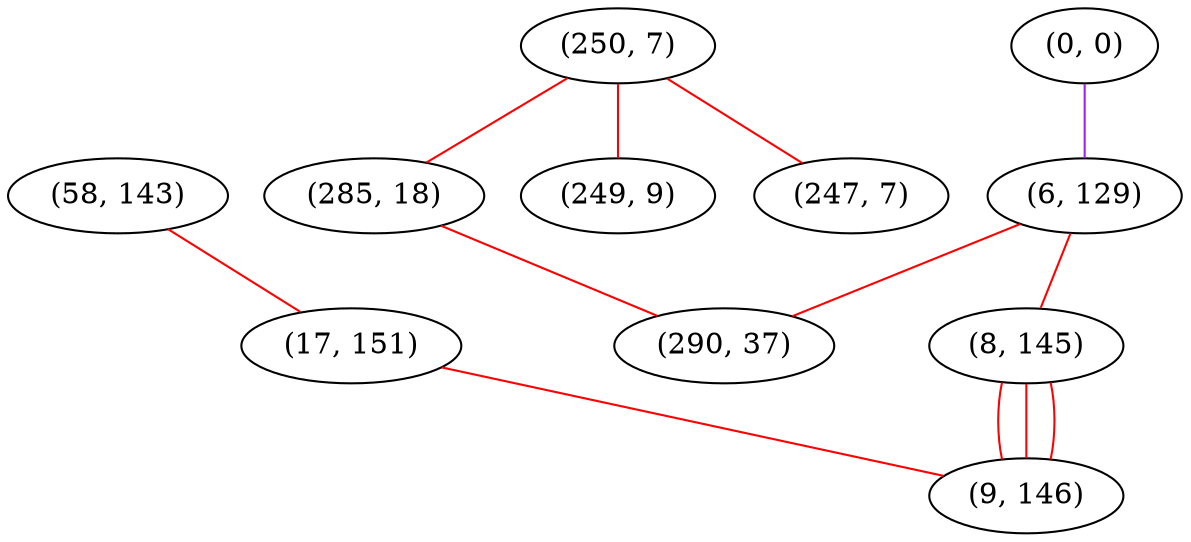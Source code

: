 graph "" {
"(58, 143)";
"(250, 7)";
"(0, 0)";
"(285, 18)";
"(6, 129)";
"(249, 9)";
"(8, 145)";
"(17, 151)";
"(9, 146)";
"(290, 37)";
"(247, 7)";
"(58, 143)" -- "(17, 151)"  [color=red, key=0, weight=1];
"(250, 7)" -- "(285, 18)"  [color=red, key=0, weight=1];
"(250, 7)" -- "(247, 7)"  [color=red, key=0, weight=1];
"(250, 7)" -- "(249, 9)"  [color=red, key=0, weight=1];
"(0, 0)" -- "(6, 129)"  [color=purple, key=0, weight=4];
"(285, 18)" -- "(290, 37)"  [color=red, key=0, weight=1];
"(6, 129)" -- "(8, 145)"  [color=red, key=0, weight=1];
"(6, 129)" -- "(290, 37)"  [color=red, key=0, weight=1];
"(8, 145)" -- "(9, 146)"  [color=red, key=0, weight=1];
"(8, 145)" -- "(9, 146)"  [color=red, key=1, weight=1];
"(8, 145)" -- "(9, 146)"  [color=red, key=2, weight=1];
"(17, 151)" -- "(9, 146)"  [color=red, key=0, weight=1];
}
